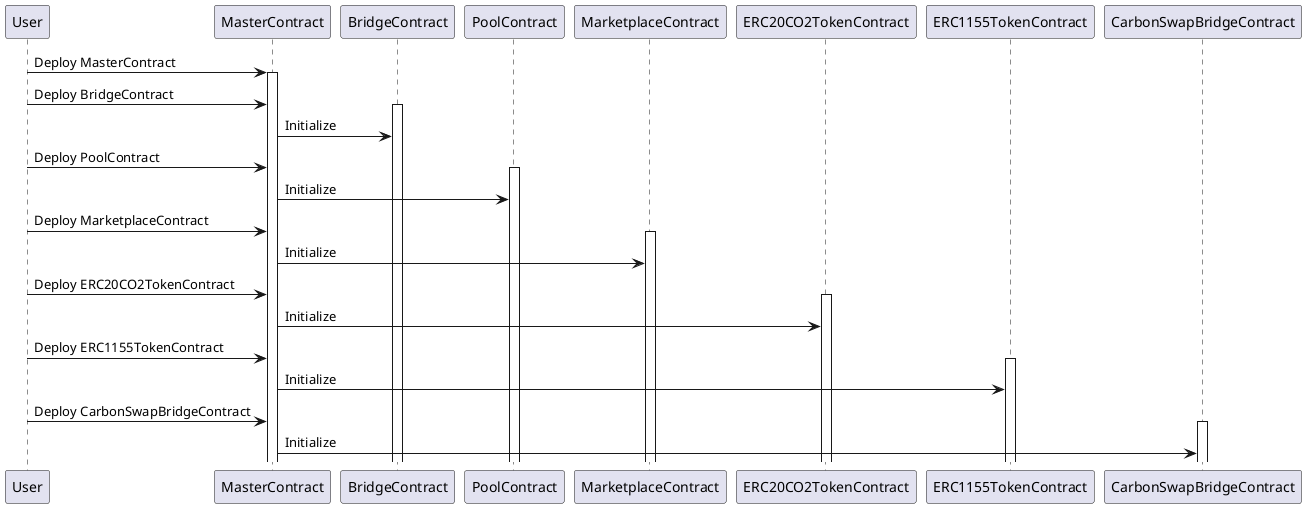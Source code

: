 @startuml
!define AWSPUML https://raw.githubusercontent.com/awslabs/aws-icons-for-plantuml/v14.0
participant User
participant MasterContract
participant BridgeContract
participant PoolContract
participant MarketplaceContract
participant ERC20CO2TokenContract
participant ERC1155TokenContract
participant CarbonSwapBridgeContract

User -> MasterContract: Deploy MasterContract
activate MasterContract

User -> MasterContract: Deploy BridgeContract
activate BridgeContract
MasterContract -> BridgeContract: Initialize

User -> MasterContract: Deploy PoolContract
activate PoolContract
MasterContract -> PoolContract: Initialize

User -> MasterContract: Deploy MarketplaceContract
activate MarketplaceContract
MasterContract -> MarketplaceContract: Initialize

User -> MasterContract: Deploy ERC20CO2TokenContract
activate ERC20CO2TokenContract
MasterContract -> ERC20CO2TokenContract: Initialize

User -> MasterContract: Deploy ERC1155TokenContract
activate ERC1155TokenContract
MasterContract -> ERC1155TokenContract: Initialize

User -> MasterContract: Deploy CarbonSwapBridgeContract
activate CarbonSwapBridgeContract
MasterContract -> CarbonSwapBridgeContract: Initialize

@enduml
